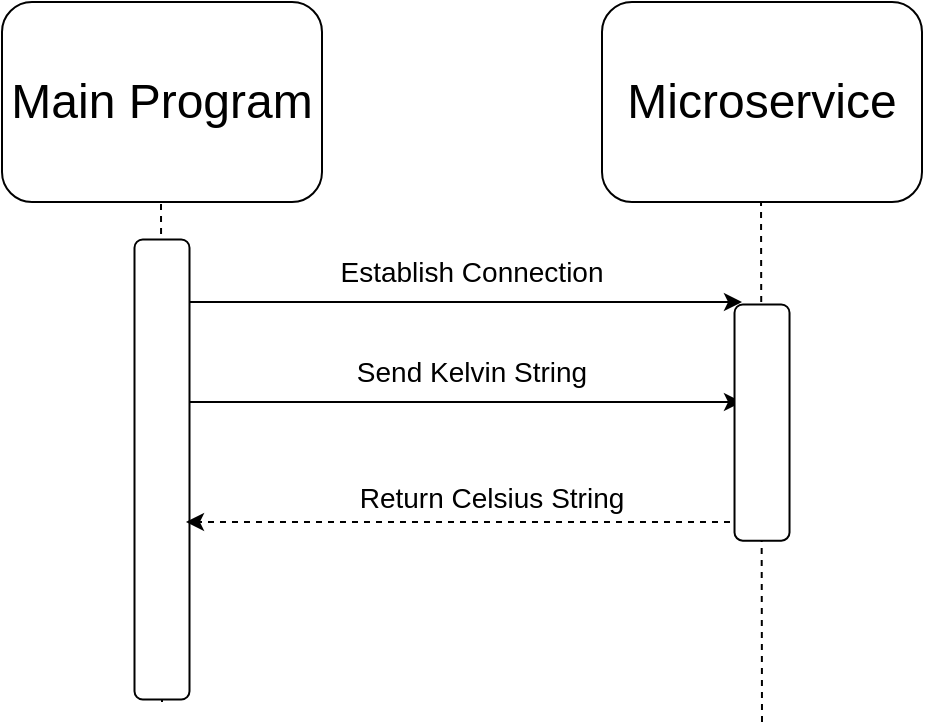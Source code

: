 <mxfile version="22.1.3" type="github">
  <diagram name="Page-1" id="yUaCSsm_1FF07VCq7Kvc">
    <mxGraphModel dx="1434" dy="902" grid="1" gridSize="10" guides="1" tooltips="1" connect="1" arrows="1" fold="1" page="1" pageScale="1" pageWidth="850" pageHeight="1100" math="0" shadow="0">
      <root>
        <mxCell id="0" />
        <mxCell id="1" parent="0" />
        <mxCell id="P_j_l8exqNqMxwt-QM1Q-11" value="" style="endArrow=none;dashed=1;html=1;rounded=0;" edge="1" parent="1">
          <mxGeometry width="50" height="50" relative="1" as="geometry">
            <mxPoint x="610" y="420" as="sourcePoint" />
            <mxPoint x="609.5" y="150" as="targetPoint" />
          </mxGeometry>
        </mxCell>
        <mxCell id="P_j_l8exqNqMxwt-QM1Q-2" value="&lt;font style=&quot;font-size: 24px;&quot;&gt;Main Program&lt;/font&gt;" style="rounded=1;whiteSpace=wrap;html=1;" vertex="1" parent="1">
          <mxGeometry x="230" y="60" width="160" height="100" as="geometry" />
        </mxCell>
        <mxCell id="P_j_l8exqNqMxwt-QM1Q-3" value="&lt;span style=&quot;font-size: 24px;&quot;&gt;Microservice&lt;/span&gt;" style="rounded=1;whiteSpace=wrap;html=1;" vertex="1" parent="1">
          <mxGeometry x="530" y="60" width="160" height="100" as="geometry" />
        </mxCell>
        <mxCell id="P_j_l8exqNqMxwt-QM1Q-5" value="" style="endArrow=none;dashed=1;html=1;rounded=0;" edge="1" parent="1">
          <mxGeometry width="50" height="50" relative="1" as="geometry">
            <mxPoint x="310" y="410" as="sourcePoint" />
            <mxPoint x="309.5" y="160" as="targetPoint" />
          </mxGeometry>
        </mxCell>
        <mxCell id="P_j_l8exqNqMxwt-QM1Q-9" value="" style="endArrow=classic;html=1;rounded=0;" edge="1" parent="1">
          <mxGeometry width="50" height="50" relative="1" as="geometry">
            <mxPoint x="320" y="210" as="sourcePoint" />
            <mxPoint x="600" y="210" as="targetPoint" />
          </mxGeometry>
        </mxCell>
        <mxCell id="P_j_l8exqNqMxwt-QM1Q-12" value="&lt;font style=&quot;font-size: 14px;&quot;&gt;Establish Connection&lt;/font&gt;" style="text;html=1;strokeColor=none;fillColor=none;align=center;verticalAlign=middle;whiteSpace=wrap;rounded=0;" vertex="1" parent="1">
          <mxGeometry x="390" y="180" width="150" height="30" as="geometry" />
        </mxCell>
        <mxCell id="P_j_l8exqNqMxwt-QM1Q-14" value="" style="endArrow=classic;html=1;rounded=0;" edge="1" parent="1">
          <mxGeometry width="50" height="50" relative="1" as="geometry">
            <mxPoint x="320" y="260" as="sourcePoint" />
            <mxPoint x="600" y="260" as="targetPoint" />
          </mxGeometry>
        </mxCell>
        <mxCell id="P_j_l8exqNqMxwt-QM1Q-15" value="&lt;font style=&quot;font-size: 14px;&quot;&gt;Send Kelvin String&lt;/font&gt;" style="text;html=1;strokeColor=none;fillColor=none;align=center;verticalAlign=middle;whiteSpace=wrap;rounded=0;" vertex="1" parent="1">
          <mxGeometry x="390" y="230" width="150" height="30" as="geometry" />
        </mxCell>
        <mxCell id="P_j_l8exqNqMxwt-QM1Q-4" value="" style="rounded=1;whiteSpace=wrap;html=1;rotation=90;" vertex="1" parent="1">
          <mxGeometry x="195" y="280" width="230" height="27.5" as="geometry" />
        </mxCell>
        <mxCell id="P_j_l8exqNqMxwt-QM1Q-16" value="" style="endArrow=classic;html=1;rounded=0;entryX=0.614;entryY=0.064;entryDx=0;entryDy=0;entryPerimeter=0;dashed=1;" edge="1" parent="1" target="P_j_l8exqNqMxwt-QM1Q-4">
          <mxGeometry width="50" height="50" relative="1" as="geometry">
            <mxPoint x="600" y="320" as="sourcePoint" />
            <mxPoint x="370" y="320" as="targetPoint" />
          </mxGeometry>
        </mxCell>
        <mxCell id="P_j_l8exqNqMxwt-QM1Q-8" value="" style="rounded=1;whiteSpace=wrap;html=1;rotation=90;" vertex="1" parent="1">
          <mxGeometry x="550.95" y="256.56" width="118.12" height="27.5" as="geometry" />
        </mxCell>
        <mxCell id="P_j_l8exqNqMxwt-QM1Q-17" value="&lt;span style=&quot;font-size: 14px;&quot;&gt;Return Celsius String&lt;/span&gt;" style="text;html=1;strokeColor=none;fillColor=none;align=center;verticalAlign=middle;whiteSpace=wrap;rounded=0;" vertex="1" parent="1">
          <mxGeometry x="400" y="293.13" width="150" height="30" as="geometry" />
        </mxCell>
      </root>
    </mxGraphModel>
  </diagram>
</mxfile>
